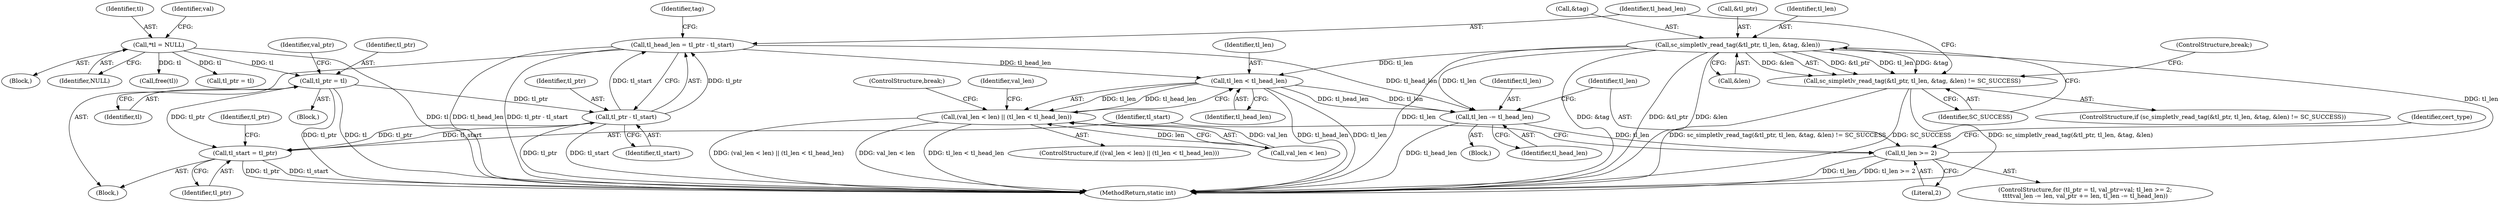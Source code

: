 digraph "0_OpenSC_8fe377e93b4b56060e5bbfb6f3142ceaeca744fa_3@API" {
"1000439" [label="(Call,sc_simpletlv_read_tag(&tl_ptr, tl_len, &tag, &len))"];
"1000419" [label="(Call,tl_len >= 2)"];
"1000430" [label="(Call,tl_len -= tl_head_len)"];
"1000449" [label="(Call,tl_head_len = tl_ptr - tl_start)"];
"1000451" [label="(Call,tl_ptr - tl_start)"];
"1000413" [label="(Call,tl_ptr = tl)"];
"1000126" [label="(Call,*tl = NULL)"];
"1000434" [label="(Call,tl_start = tl_ptr)"];
"1000500" [label="(Call,tl_len < tl_head_len)"];
"1000439" [label="(Call,sc_simpletlv_read_tag(&tl_ptr, tl_len, &tag, &len))"];
"1000438" [label="(Call,sc_simpletlv_read_tag(&tl_ptr, tl_len, &tag, &len) != SC_SUCCESS)"];
"1000496" [label="(Call,(val_len < len) || (tl_len < tl_head_len))"];
"1000442" [label="(Identifier,tl_len)"];
"1000500" [label="(Call,tl_len < tl_head_len)"];
"1000452" [label="(Identifier,tl_ptr)"];
"1000411" [label="(ControlStructure,for (tl_ptr = tl, val_ptr=val; tl_len >= 2;\n\t\t\t\tval_len -= len, val_ptr += len, tl_len -= tl_head_len))"];
"1000448" [label="(ControlStructure,break;)"];
"1000414" [label="(Identifier,tl_ptr)"];
"1000412" [label="(Block,)"];
"1000127" [label="(Identifier,tl)"];
"1000415" [label="(Identifier,tl)"];
"1000421" [label="(Literal,2)"];
"1000438" [label="(Call,sc_simpletlv_read_tag(&tl_ptr, tl_len, &tag, &len) != SC_SUCCESS)"];
"1000441" [label="(Identifier,tl_ptr)"];
"1000627" [label="(MethodReturn,static int)"];
"1000501" [label="(Identifier,tl_len)"];
"1000495" [label="(ControlStructure,if ((val_len < len) || (tl_len < tl_head_len)))"];
"1000439" [label="(Call,sc_simpletlv_read_tag(&tl_ptr, tl_len, &tag, &len))"];
"1000449" [label="(Call,tl_head_len = tl_ptr - tl_start)"];
"1000126" [label="(Call,*tl = NULL)"];
"1000443" [label="(Call,&tag)"];
"1000419" [label="(Call,tl_len >= 2)"];
"1000450" [label="(Identifier,tl_head_len)"];
"1000445" [label="(Call,&len)"];
"1000508" [label="(Identifier,cert_type)"];
"1000420" [label="(Identifier,tl_len)"];
"1000426" [label="(Block,)"];
"1000456" [label="(Identifier,tag)"];
"1000451" [label="(Call,tl_ptr - tl_start)"];
"1000496" [label="(Call,(val_len < len) || (tl_len < tl_head_len))"];
"1000432" [label="(Identifier,tl_head_len)"];
"1000447" [label="(Identifier,SC_SUCCESS)"];
"1000115" [label="(Block,)"];
"1000440" [label="(Call,&tl_ptr)"];
"1000128" [label="(Identifier,NULL)"];
"1000615" [label="(Call,free(tl))"];
"1000502" [label="(Identifier,tl_head_len)"];
"1000497" [label="(Call,val_len < len)"];
"1000504" [label="(ControlStructure,break;)"];
"1000435" [label="(Identifier,tl_start)"];
"1000413" [label="(Call,tl_ptr = tl)"];
"1000131" [label="(Identifier,val)"];
"1000431" [label="(Identifier,tl_len)"];
"1000417" [label="(Identifier,val_ptr)"];
"1000453" [label="(Identifier,tl_start)"];
"1000437" [label="(ControlStructure,if (sc_simpletlv_read_tag(&tl_ptr, tl_len, &tag, &len) != SC_SUCCESS))"];
"1000436" [label="(Identifier,tl_ptr)"];
"1000424" [label="(Identifier,val_len)"];
"1000433" [label="(Block,)"];
"1000304" [label="(Call,tl_ptr = tl)"];
"1000434" [label="(Call,tl_start = tl_ptr)"];
"1000430" [label="(Call,tl_len -= tl_head_len)"];
"1000439" -> "1000438"  [label="AST: "];
"1000439" -> "1000445"  [label="CFG: "];
"1000440" -> "1000439"  [label="AST: "];
"1000442" -> "1000439"  [label="AST: "];
"1000443" -> "1000439"  [label="AST: "];
"1000445" -> "1000439"  [label="AST: "];
"1000447" -> "1000439"  [label="CFG: "];
"1000439" -> "1000627"  [label="DDG: tl_len"];
"1000439" -> "1000627"  [label="DDG: &tag"];
"1000439" -> "1000627"  [label="DDG: &tl_ptr"];
"1000439" -> "1000627"  [label="DDG: &len"];
"1000439" -> "1000430"  [label="DDG: tl_len"];
"1000439" -> "1000438"  [label="DDG: &tl_ptr"];
"1000439" -> "1000438"  [label="DDG: tl_len"];
"1000439" -> "1000438"  [label="DDG: &tag"];
"1000439" -> "1000438"  [label="DDG: &len"];
"1000419" -> "1000439"  [label="DDG: tl_len"];
"1000439" -> "1000500"  [label="DDG: tl_len"];
"1000419" -> "1000411"  [label="AST: "];
"1000419" -> "1000421"  [label="CFG: "];
"1000420" -> "1000419"  [label="AST: "];
"1000421" -> "1000419"  [label="AST: "];
"1000435" -> "1000419"  [label="CFG: "];
"1000508" -> "1000419"  [label="CFG: "];
"1000419" -> "1000627"  [label="DDG: tl_len"];
"1000419" -> "1000627"  [label="DDG: tl_len >= 2"];
"1000430" -> "1000419"  [label="DDG: tl_len"];
"1000430" -> "1000426"  [label="AST: "];
"1000430" -> "1000432"  [label="CFG: "];
"1000431" -> "1000430"  [label="AST: "];
"1000432" -> "1000430"  [label="AST: "];
"1000420" -> "1000430"  [label="CFG: "];
"1000430" -> "1000627"  [label="DDG: tl_head_len"];
"1000449" -> "1000430"  [label="DDG: tl_head_len"];
"1000500" -> "1000430"  [label="DDG: tl_head_len"];
"1000500" -> "1000430"  [label="DDG: tl_len"];
"1000449" -> "1000433"  [label="AST: "];
"1000449" -> "1000451"  [label="CFG: "];
"1000450" -> "1000449"  [label="AST: "];
"1000451" -> "1000449"  [label="AST: "];
"1000456" -> "1000449"  [label="CFG: "];
"1000449" -> "1000627"  [label="DDG: tl_head_len"];
"1000449" -> "1000627"  [label="DDG: tl_ptr - tl_start"];
"1000451" -> "1000449"  [label="DDG: tl_ptr"];
"1000451" -> "1000449"  [label="DDG: tl_start"];
"1000449" -> "1000500"  [label="DDG: tl_head_len"];
"1000451" -> "1000453"  [label="CFG: "];
"1000452" -> "1000451"  [label="AST: "];
"1000453" -> "1000451"  [label="AST: "];
"1000451" -> "1000627"  [label="DDG: tl_ptr"];
"1000451" -> "1000627"  [label="DDG: tl_start"];
"1000451" -> "1000434"  [label="DDG: tl_ptr"];
"1000413" -> "1000451"  [label="DDG: tl_ptr"];
"1000434" -> "1000451"  [label="DDG: tl_start"];
"1000413" -> "1000412"  [label="AST: "];
"1000413" -> "1000415"  [label="CFG: "];
"1000414" -> "1000413"  [label="AST: "];
"1000415" -> "1000413"  [label="AST: "];
"1000417" -> "1000413"  [label="CFG: "];
"1000413" -> "1000627"  [label="DDG: tl_ptr"];
"1000413" -> "1000627"  [label="DDG: tl"];
"1000126" -> "1000413"  [label="DDG: tl"];
"1000413" -> "1000434"  [label="DDG: tl_ptr"];
"1000126" -> "1000115"  [label="AST: "];
"1000126" -> "1000128"  [label="CFG: "];
"1000127" -> "1000126"  [label="AST: "];
"1000128" -> "1000126"  [label="AST: "];
"1000131" -> "1000126"  [label="CFG: "];
"1000126" -> "1000627"  [label="DDG: tl"];
"1000126" -> "1000304"  [label="DDG: tl"];
"1000126" -> "1000615"  [label="DDG: tl"];
"1000434" -> "1000433"  [label="AST: "];
"1000434" -> "1000436"  [label="CFG: "];
"1000435" -> "1000434"  [label="AST: "];
"1000436" -> "1000434"  [label="AST: "];
"1000441" -> "1000434"  [label="CFG: "];
"1000434" -> "1000627"  [label="DDG: tl_ptr"];
"1000434" -> "1000627"  [label="DDG: tl_start"];
"1000500" -> "1000496"  [label="AST: "];
"1000500" -> "1000502"  [label="CFG: "];
"1000501" -> "1000500"  [label="AST: "];
"1000502" -> "1000500"  [label="AST: "];
"1000496" -> "1000500"  [label="CFG: "];
"1000500" -> "1000627"  [label="DDG: tl_head_len"];
"1000500" -> "1000627"  [label="DDG: tl_len"];
"1000500" -> "1000496"  [label="DDG: tl_len"];
"1000500" -> "1000496"  [label="DDG: tl_head_len"];
"1000438" -> "1000437"  [label="AST: "];
"1000438" -> "1000447"  [label="CFG: "];
"1000447" -> "1000438"  [label="AST: "];
"1000448" -> "1000438"  [label="CFG: "];
"1000450" -> "1000438"  [label="CFG: "];
"1000438" -> "1000627"  [label="DDG: sc_simpletlv_read_tag(&tl_ptr, tl_len, &tag, &len) != SC_SUCCESS"];
"1000438" -> "1000627"  [label="DDG: SC_SUCCESS"];
"1000438" -> "1000627"  [label="DDG: sc_simpletlv_read_tag(&tl_ptr, tl_len, &tag, &len)"];
"1000496" -> "1000495"  [label="AST: "];
"1000496" -> "1000497"  [label="CFG: "];
"1000497" -> "1000496"  [label="AST: "];
"1000504" -> "1000496"  [label="CFG: "];
"1000424" -> "1000496"  [label="CFG: "];
"1000496" -> "1000627"  [label="DDG: (val_len < len) || (tl_len < tl_head_len)"];
"1000496" -> "1000627"  [label="DDG: val_len < len"];
"1000496" -> "1000627"  [label="DDG: tl_len < tl_head_len"];
"1000497" -> "1000496"  [label="DDG: val_len"];
"1000497" -> "1000496"  [label="DDG: len"];
}
